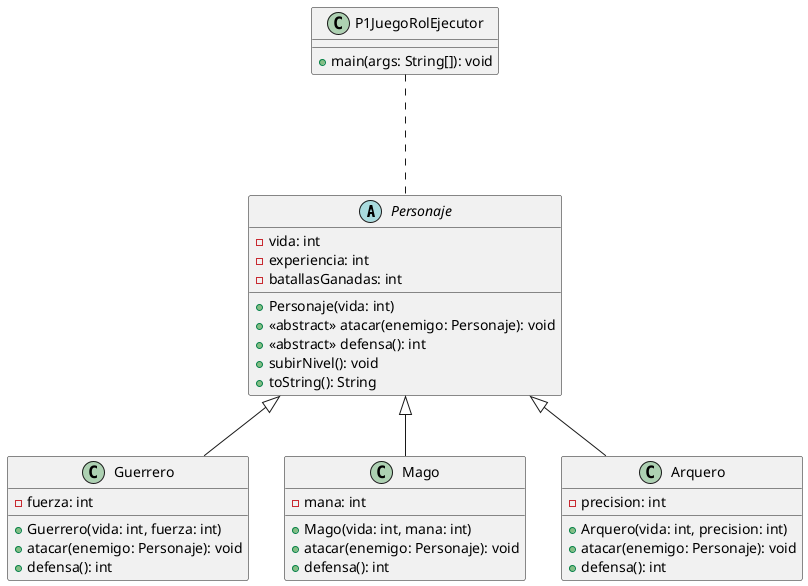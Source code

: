 @startuml
abstract class Personaje {
    - vida: int
    - experiencia: int
    - batallasGanadas: int
    + Personaje(vida: int)
    + <<abstract>> atacar(enemigo: Personaje): void
    + <<abstract>> defensa(): int
    + subirNivel(): void
    + toString(): String
}

class Guerrero {
    - fuerza: int
    + Guerrero(vida: int, fuerza: int)
    + atacar(enemigo: Personaje): void
    + defensa(): int
}

class Mago {
    - mana: int
    + Mago(vida: int, mana: int)
    + atacar(enemigo: Personaje): void
    + defensa(): int
}

class Arquero {
    - precision: int
    + Arquero(vida: int, precision: int)
    + atacar(enemigo: Personaje): void
    + defensa(): int
}

class P1JuegoRolEjecutor {
    + main(args: String[]): void
}

Personaje <|-- Guerrero
Personaje <|-- Mago
Personaje <|-- Arquero
P1JuegoRolEjecutor ... Personaje
@enduml